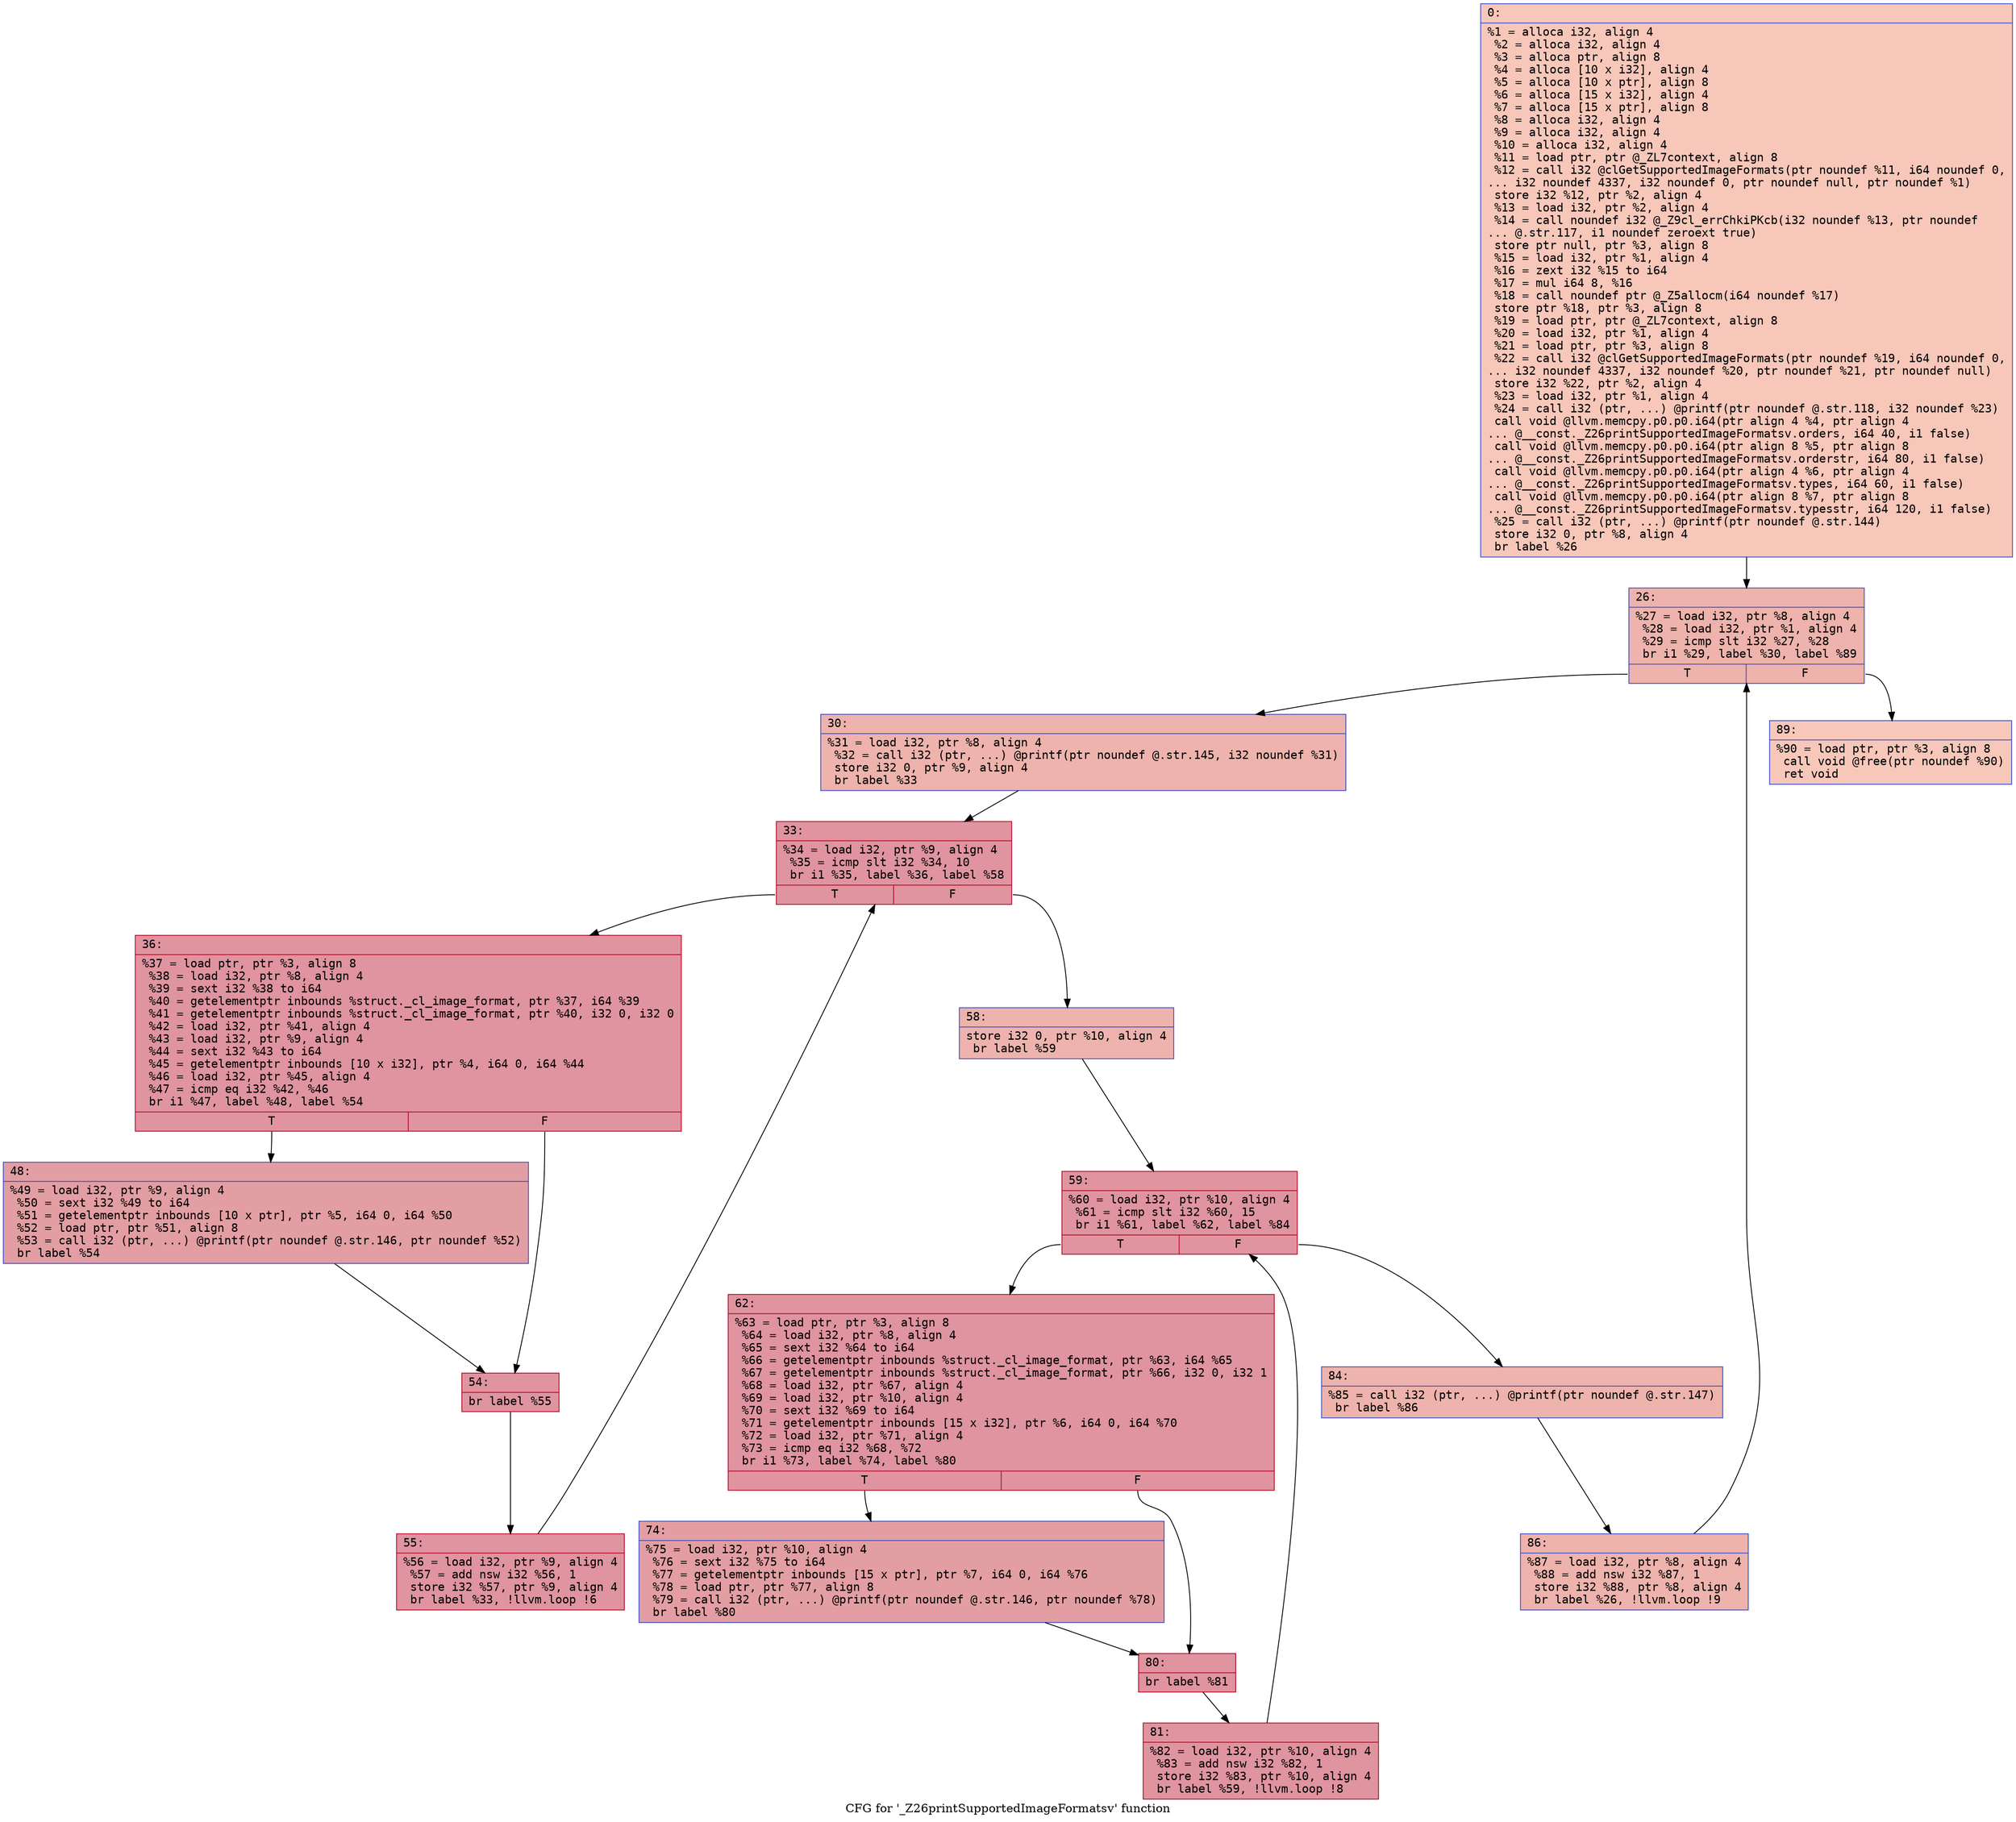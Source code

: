 digraph "CFG for '_Z26printSupportedImageFormatsv' function" {
	label="CFG for '_Z26printSupportedImageFormatsv' function";

	Node0x60000035d2c0 [shape=record,color="#3d50c3ff", style=filled, fillcolor="#ec7f6370" fontname="Courier",label="{0:\l|  %1 = alloca i32, align 4\l  %2 = alloca i32, align 4\l  %3 = alloca ptr, align 8\l  %4 = alloca [10 x i32], align 4\l  %5 = alloca [10 x ptr], align 8\l  %6 = alloca [15 x i32], align 4\l  %7 = alloca [15 x ptr], align 8\l  %8 = alloca i32, align 4\l  %9 = alloca i32, align 4\l  %10 = alloca i32, align 4\l  %11 = load ptr, ptr @_ZL7context, align 8\l  %12 = call i32 @clGetSupportedImageFormats(ptr noundef %11, i64 noundef 0,\l... i32 noundef 4337, i32 noundef 0, ptr noundef null, ptr noundef %1)\l  store i32 %12, ptr %2, align 4\l  %13 = load i32, ptr %2, align 4\l  %14 = call noundef i32 @_Z9cl_errChkiPKcb(i32 noundef %13, ptr noundef\l... @.str.117, i1 noundef zeroext true)\l  store ptr null, ptr %3, align 8\l  %15 = load i32, ptr %1, align 4\l  %16 = zext i32 %15 to i64\l  %17 = mul i64 8, %16\l  %18 = call noundef ptr @_Z5allocm(i64 noundef %17)\l  store ptr %18, ptr %3, align 8\l  %19 = load ptr, ptr @_ZL7context, align 8\l  %20 = load i32, ptr %1, align 4\l  %21 = load ptr, ptr %3, align 8\l  %22 = call i32 @clGetSupportedImageFormats(ptr noundef %19, i64 noundef 0,\l... i32 noundef 4337, i32 noundef %20, ptr noundef %21, ptr noundef null)\l  store i32 %22, ptr %2, align 4\l  %23 = load i32, ptr %1, align 4\l  %24 = call i32 (ptr, ...) @printf(ptr noundef @.str.118, i32 noundef %23)\l  call void @llvm.memcpy.p0.p0.i64(ptr align 4 %4, ptr align 4\l... @__const._Z26printSupportedImageFormatsv.orders, i64 40, i1 false)\l  call void @llvm.memcpy.p0.p0.i64(ptr align 8 %5, ptr align 8\l... @__const._Z26printSupportedImageFormatsv.orderstr, i64 80, i1 false)\l  call void @llvm.memcpy.p0.p0.i64(ptr align 4 %6, ptr align 4\l... @__const._Z26printSupportedImageFormatsv.types, i64 60, i1 false)\l  call void @llvm.memcpy.p0.p0.i64(ptr align 8 %7, ptr align 8\l... @__const._Z26printSupportedImageFormatsv.typesstr, i64 120, i1 false)\l  %25 = call i32 (ptr, ...) @printf(ptr noundef @.str.144)\l  store i32 0, ptr %8, align 4\l  br label %26\l}"];
	Node0x60000035d2c0 -> Node0x60000035d310[tooltip="0 -> 26\nProbability 100.00%" ];
	Node0x60000035d310 [shape=record,color="#3d50c3ff", style=filled, fillcolor="#d6524470" fontname="Courier",label="{26:\l|  %27 = load i32, ptr %8, align 4\l  %28 = load i32, ptr %1, align 4\l  %29 = icmp slt i32 %27, %28\l  br i1 %29, label %30, label %89\l|{<s0>T|<s1>F}}"];
	Node0x60000035d310:s0 -> Node0x60000035d360[tooltip="26 -> 30\nProbability 96.88%" ];
	Node0x60000035d310:s1 -> Node0x60000035d7c0[tooltip="26 -> 89\nProbability 3.12%" ];
	Node0x60000035d360 [shape=record,color="#3d50c3ff", style=filled, fillcolor="#d6524470" fontname="Courier",label="{30:\l|  %31 = load i32, ptr %8, align 4\l  %32 = call i32 (ptr, ...) @printf(ptr noundef @.str.145, i32 noundef %31)\l  store i32 0, ptr %9, align 4\l  br label %33\l}"];
	Node0x60000035d360 -> Node0x60000035d3b0[tooltip="30 -> 33\nProbability 100.00%" ];
	Node0x60000035d3b0 [shape=record,color="#b70d28ff", style=filled, fillcolor="#b70d2870" fontname="Courier",label="{33:\l|  %34 = load i32, ptr %9, align 4\l  %35 = icmp slt i32 %34, 10\l  br i1 %35, label %36, label %58\l|{<s0>T|<s1>F}}"];
	Node0x60000035d3b0:s0 -> Node0x60000035d400[tooltip="33 -> 36\nProbability 96.88%" ];
	Node0x60000035d3b0:s1 -> Node0x60000035d540[tooltip="33 -> 58\nProbability 3.12%" ];
	Node0x60000035d400 [shape=record,color="#b70d28ff", style=filled, fillcolor="#b70d2870" fontname="Courier",label="{36:\l|  %37 = load ptr, ptr %3, align 8\l  %38 = load i32, ptr %8, align 4\l  %39 = sext i32 %38 to i64\l  %40 = getelementptr inbounds %struct._cl_image_format, ptr %37, i64 %39\l  %41 = getelementptr inbounds %struct._cl_image_format, ptr %40, i32 0, i32 0\l  %42 = load i32, ptr %41, align 4\l  %43 = load i32, ptr %9, align 4\l  %44 = sext i32 %43 to i64\l  %45 = getelementptr inbounds [10 x i32], ptr %4, i64 0, i64 %44\l  %46 = load i32, ptr %45, align 4\l  %47 = icmp eq i32 %42, %46\l  br i1 %47, label %48, label %54\l|{<s0>T|<s1>F}}"];
	Node0x60000035d400:s0 -> Node0x60000035d450[tooltip="36 -> 48\nProbability 50.00%" ];
	Node0x60000035d400:s1 -> Node0x60000035d4a0[tooltip="36 -> 54\nProbability 50.00%" ];
	Node0x60000035d450 [shape=record,color="#3d50c3ff", style=filled, fillcolor="#be242e70" fontname="Courier",label="{48:\l|  %49 = load i32, ptr %9, align 4\l  %50 = sext i32 %49 to i64\l  %51 = getelementptr inbounds [10 x ptr], ptr %5, i64 0, i64 %50\l  %52 = load ptr, ptr %51, align 8\l  %53 = call i32 (ptr, ...) @printf(ptr noundef @.str.146, ptr noundef %52)\l  br label %54\l}"];
	Node0x60000035d450 -> Node0x60000035d4a0[tooltip="48 -> 54\nProbability 100.00%" ];
	Node0x60000035d4a0 [shape=record,color="#b70d28ff", style=filled, fillcolor="#b70d2870" fontname="Courier",label="{54:\l|  br label %55\l}"];
	Node0x60000035d4a0 -> Node0x60000035d4f0[tooltip="54 -> 55\nProbability 100.00%" ];
	Node0x60000035d4f0 [shape=record,color="#b70d28ff", style=filled, fillcolor="#b70d2870" fontname="Courier",label="{55:\l|  %56 = load i32, ptr %9, align 4\l  %57 = add nsw i32 %56, 1\l  store i32 %57, ptr %9, align 4\l  br label %33, !llvm.loop !6\l}"];
	Node0x60000035d4f0 -> Node0x60000035d3b0[tooltip="55 -> 33\nProbability 100.00%" ];
	Node0x60000035d540 [shape=record,color="#3d50c3ff", style=filled, fillcolor="#d6524470" fontname="Courier",label="{58:\l|  store i32 0, ptr %10, align 4\l  br label %59\l}"];
	Node0x60000035d540 -> Node0x60000035d590[tooltip="58 -> 59\nProbability 100.00%" ];
	Node0x60000035d590 [shape=record,color="#b70d28ff", style=filled, fillcolor="#b70d2870" fontname="Courier",label="{59:\l|  %60 = load i32, ptr %10, align 4\l  %61 = icmp slt i32 %60, 15\l  br i1 %61, label %62, label %84\l|{<s0>T|<s1>F}}"];
	Node0x60000035d590:s0 -> Node0x60000035d5e0[tooltip="59 -> 62\nProbability 96.88%" ];
	Node0x60000035d590:s1 -> Node0x60000035d720[tooltip="59 -> 84\nProbability 3.12%" ];
	Node0x60000035d5e0 [shape=record,color="#b70d28ff", style=filled, fillcolor="#b70d2870" fontname="Courier",label="{62:\l|  %63 = load ptr, ptr %3, align 8\l  %64 = load i32, ptr %8, align 4\l  %65 = sext i32 %64 to i64\l  %66 = getelementptr inbounds %struct._cl_image_format, ptr %63, i64 %65\l  %67 = getelementptr inbounds %struct._cl_image_format, ptr %66, i32 0, i32 1\l  %68 = load i32, ptr %67, align 4\l  %69 = load i32, ptr %10, align 4\l  %70 = sext i32 %69 to i64\l  %71 = getelementptr inbounds [15 x i32], ptr %6, i64 0, i64 %70\l  %72 = load i32, ptr %71, align 4\l  %73 = icmp eq i32 %68, %72\l  br i1 %73, label %74, label %80\l|{<s0>T|<s1>F}}"];
	Node0x60000035d5e0:s0 -> Node0x60000035d630[tooltip="62 -> 74\nProbability 50.00%" ];
	Node0x60000035d5e0:s1 -> Node0x60000035d680[tooltip="62 -> 80\nProbability 50.00%" ];
	Node0x60000035d630 [shape=record,color="#3d50c3ff", style=filled, fillcolor="#be242e70" fontname="Courier",label="{74:\l|  %75 = load i32, ptr %10, align 4\l  %76 = sext i32 %75 to i64\l  %77 = getelementptr inbounds [15 x ptr], ptr %7, i64 0, i64 %76\l  %78 = load ptr, ptr %77, align 8\l  %79 = call i32 (ptr, ...) @printf(ptr noundef @.str.146, ptr noundef %78)\l  br label %80\l}"];
	Node0x60000035d630 -> Node0x60000035d680[tooltip="74 -> 80\nProbability 100.00%" ];
	Node0x60000035d680 [shape=record,color="#b70d28ff", style=filled, fillcolor="#b70d2870" fontname="Courier",label="{80:\l|  br label %81\l}"];
	Node0x60000035d680 -> Node0x60000035d6d0[tooltip="80 -> 81\nProbability 100.00%" ];
	Node0x60000035d6d0 [shape=record,color="#b70d28ff", style=filled, fillcolor="#b70d2870" fontname="Courier",label="{81:\l|  %82 = load i32, ptr %10, align 4\l  %83 = add nsw i32 %82, 1\l  store i32 %83, ptr %10, align 4\l  br label %59, !llvm.loop !8\l}"];
	Node0x60000035d6d0 -> Node0x60000035d590[tooltip="81 -> 59\nProbability 100.00%" ];
	Node0x60000035d720 [shape=record,color="#3d50c3ff", style=filled, fillcolor="#d6524470" fontname="Courier",label="{84:\l|  %85 = call i32 (ptr, ...) @printf(ptr noundef @.str.147)\l  br label %86\l}"];
	Node0x60000035d720 -> Node0x60000035d770[tooltip="84 -> 86\nProbability 100.00%" ];
	Node0x60000035d770 [shape=record,color="#3d50c3ff", style=filled, fillcolor="#d6524470" fontname="Courier",label="{86:\l|  %87 = load i32, ptr %8, align 4\l  %88 = add nsw i32 %87, 1\l  store i32 %88, ptr %8, align 4\l  br label %26, !llvm.loop !9\l}"];
	Node0x60000035d770 -> Node0x60000035d310[tooltip="86 -> 26\nProbability 100.00%" ];
	Node0x60000035d7c0 [shape=record,color="#3d50c3ff", style=filled, fillcolor="#ec7f6370" fontname="Courier",label="{89:\l|  %90 = load ptr, ptr %3, align 8\l  call void @free(ptr noundef %90)\l  ret void\l}"];
}
